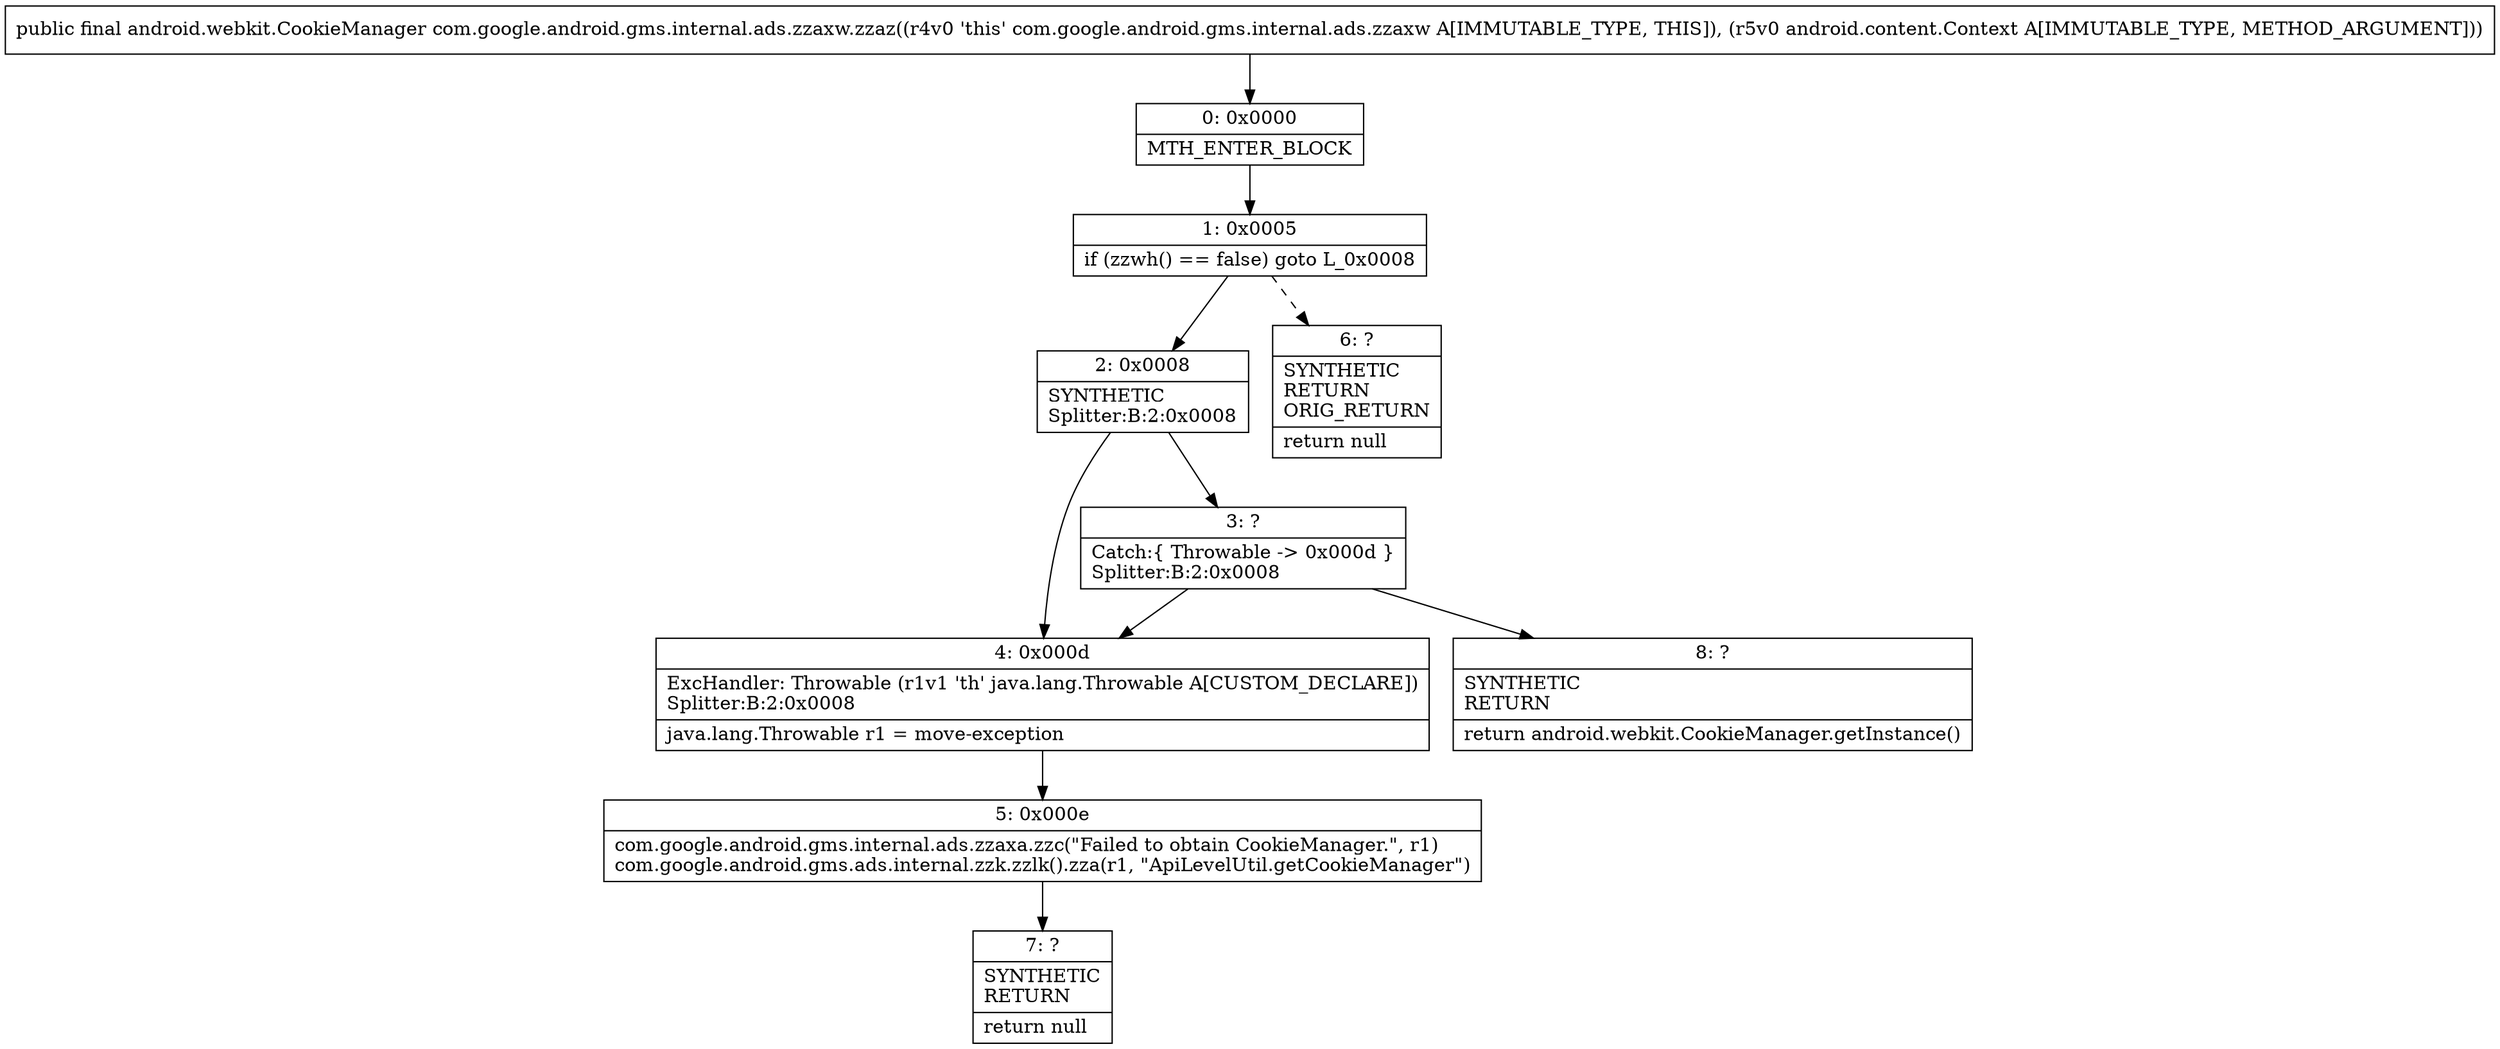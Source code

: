 digraph "CFG forcom.google.android.gms.internal.ads.zzaxw.zzaz(Landroid\/content\/Context;)Landroid\/webkit\/CookieManager;" {
Node_0 [shape=record,label="{0\:\ 0x0000|MTH_ENTER_BLOCK\l}"];
Node_1 [shape=record,label="{1\:\ 0x0005|if (zzwh() == false) goto L_0x0008\l}"];
Node_2 [shape=record,label="{2\:\ 0x0008|SYNTHETIC\lSplitter:B:2:0x0008\l}"];
Node_3 [shape=record,label="{3\:\ ?|Catch:\{ Throwable \-\> 0x000d \}\lSplitter:B:2:0x0008\l}"];
Node_4 [shape=record,label="{4\:\ 0x000d|ExcHandler: Throwable (r1v1 'th' java.lang.Throwable A[CUSTOM_DECLARE])\lSplitter:B:2:0x0008\l|java.lang.Throwable r1 = move\-exception\l}"];
Node_5 [shape=record,label="{5\:\ 0x000e|com.google.android.gms.internal.ads.zzaxa.zzc(\"Failed to obtain CookieManager.\", r1)\lcom.google.android.gms.ads.internal.zzk.zzlk().zza(r1, \"ApiLevelUtil.getCookieManager\")\l}"];
Node_6 [shape=record,label="{6\:\ ?|SYNTHETIC\lRETURN\lORIG_RETURN\l|return null\l}"];
Node_7 [shape=record,label="{7\:\ ?|SYNTHETIC\lRETURN\l|return null\l}"];
Node_8 [shape=record,label="{8\:\ ?|SYNTHETIC\lRETURN\l|return android.webkit.CookieManager.getInstance()\l}"];
MethodNode[shape=record,label="{public final android.webkit.CookieManager com.google.android.gms.internal.ads.zzaxw.zzaz((r4v0 'this' com.google.android.gms.internal.ads.zzaxw A[IMMUTABLE_TYPE, THIS]), (r5v0 android.content.Context A[IMMUTABLE_TYPE, METHOD_ARGUMENT])) }"];
MethodNode -> Node_0;
Node_0 -> Node_1;
Node_1 -> Node_2;
Node_1 -> Node_6[style=dashed];
Node_2 -> Node_3;
Node_2 -> Node_4;
Node_3 -> Node_4;
Node_3 -> Node_8;
Node_4 -> Node_5;
Node_5 -> Node_7;
}

